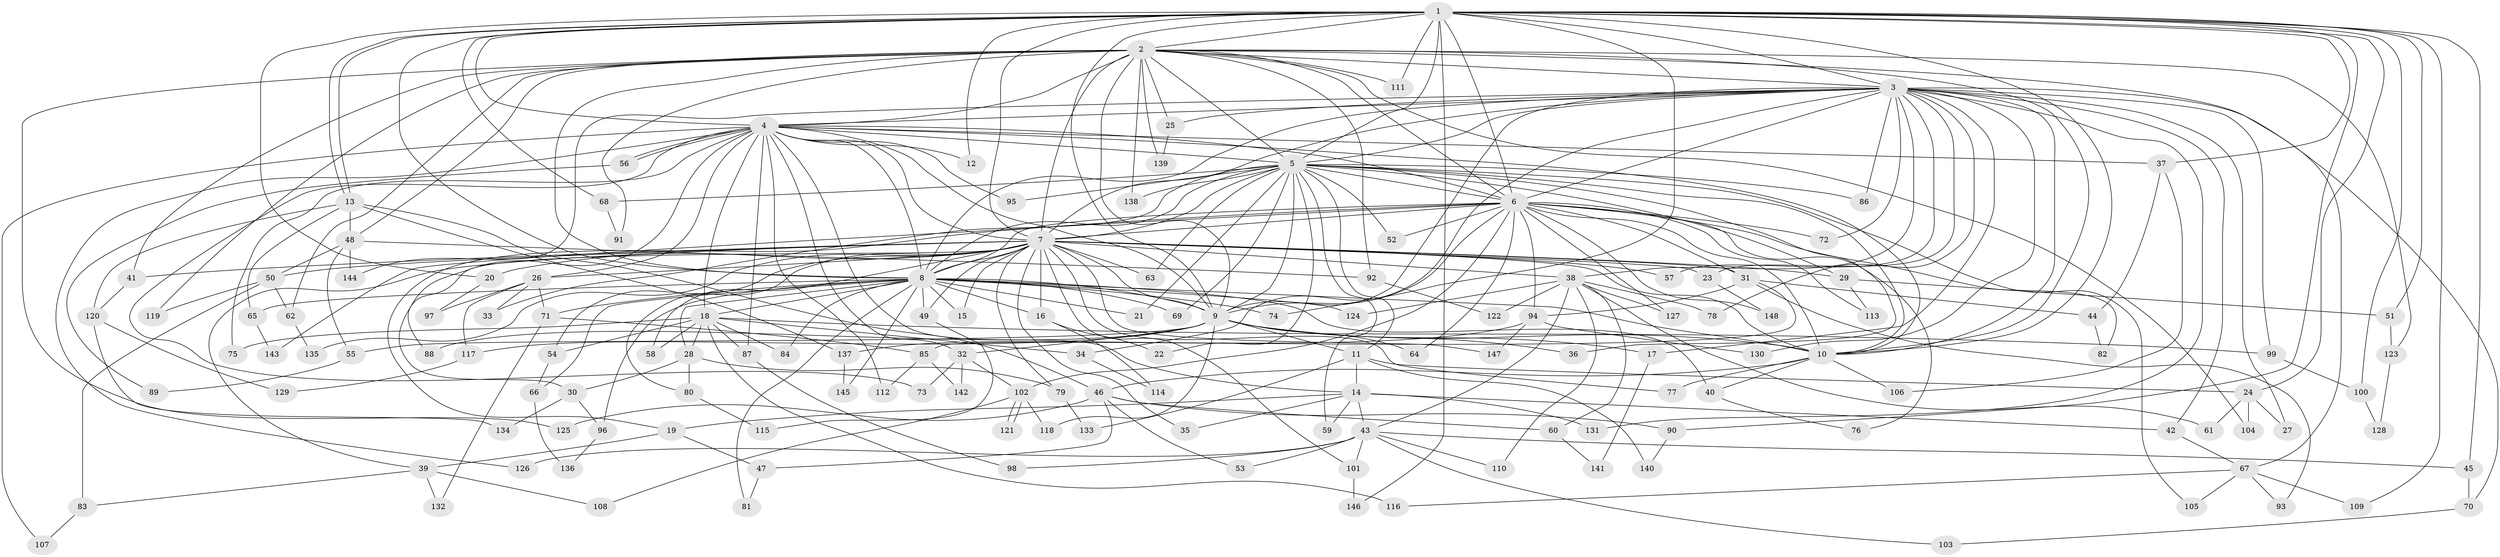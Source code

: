 // coarse degree distribution, {69: 0.009523809523809525, 13: 0.009523809523809525, 12: 0.009523809523809525, 5: 0.05714285714285714, 1: 0.05714285714285714, 6: 0.047619047619047616, 2: 0.5047619047619047, 10: 0.009523809523809525, 9: 0.01904761904761905, 3: 0.21904761904761905, 11: 0.009523809523809525, 4: 0.047619047619047616}
// Generated by graph-tools (version 1.1) at 2025/49/03/04/25 22:49:26]
// undirected, 148 vertices, 321 edges
graph export_dot {
  node [color=gray90,style=filled];
  1;
  2;
  3;
  4;
  5;
  6;
  7;
  8;
  9;
  10;
  11;
  12;
  13;
  14;
  15;
  16;
  17;
  18;
  19;
  20;
  21;
  22;
  23;
  24;
  25;
  26;
  27;
  28;
  29;
  30;
  31;
  32;
  33;
  34;
  35;
  36;
  37;
  38;
  39;
  40;
  41;
  42;
  43;
  44;
  45;
  46;
  47;
  48;
  49;
  50;
  51;
  52;
  53;
  54;
  55;
  56;
  57;
  58;
  59;
  60;
  61;
  62;
  63;
  64;
  65;
  66;
  67;
  68;
  69;
  70;
  71;
  72;
  73;
  74;
  75;
  76;
  77;
  78;
  79;
  80;
  81;
  82;
  83;
  84;
  85;
  86;
  87;
  88;
  89;
  90;
  91;
  92;
  93;
  94;
  95;
  96;
  97;
  98;
  99;
  100;
  101;
  102;
  103;
  104;
  105;
  106;
  107;
  108;
  109;
  110;
  111;
  112;
  113;
  114;
  115;
  116;
  117;
  118;
  119;
  120;
  121;
  122;
  123;
  124;
  125;
  126;
  127;
  128;
  129;
  130;
  131;
  132;
  133;
  134;
  135;
  136;
  137;
  138;
  139;
  140;
  141;
  142;
  143;
  144;
  145;
  146;
  147;
  148;
  1 -- 2;
  1 -- 3;
  1 -- 4;
  1 -- 5;
  1 -- 6;
  1 -- 7;
  1 -- 8;
  1 -- 9;
  1 -- 10;
  1 -- 12;
  1 -- 13;
  1 -- 13;
  1 -- 20;
  1 -- 24;
  1 -- 37;
  1 -- 45;
  1 -- 51;
  1 -- 68;
  1 -- 74;
  1 -- 90;
  1 -- 100;
  1 -- 109;
  1 -- 111;
  1 -- 146;
  2 -- 3;
  2 -- 4;
  2 -- 5;
  2 -- 6;
  2 -- 7;
  2 -- 8;
  2 -- 9;
  2 -- 10;
  2 -- 25;
  2 -- 41;
  2 -- 48;
  2 -- 62;
  2 -- 67;
  2 -- 91;
  2 -- 92;
  2 -- 104;
  2 -- 111;
  2 -- 119;
  2 -- 123;
  2 -- 125;
  2 -- 138;
  2 -- 139;
  3 -- 4;
  3 -- 5;
  3 -- 6;
  3 -- 7;
  3 -- 8;
  3 -- 9;
  3 -- 10;
  3 -- 17;
  3 -- 23;
  3 -- 25;
  3 -- 27;
  3 -- 34;
  3 -- 38;
  3 -- 42;
  3 -- 57;
  3 -- 70;
  3 -- 72;
  3 -- 78;
  3 -- 86;
  3 -- 99;
  3 -- 130;
  3 -- 131;
  3 -- 144;
  4 -- 5;
  4 -- 6;
  4 -- 7;
  4 -- 8;
  4 -- 9;
  4 -- 10;
  4 -- 12;
  4 -- 14;
  4 -- 18;
  4 -- 26;
  4 -- 32;
  4 -- 37;
  4 -- 56;
  4 -- 56;
  4 -- 73;
  4 -- 75;
  4 -- 87;
  4 -- 88;
  4 -- 95;
  4 -- 107;
  4 -- 112;
  4 -- 126;
  5 -- 6;
  5 -- 7;
  5 -- 8;
  5 -- 9;
  5 -- 10;
  5 -- 11;
  5 -- 21;
  5 -- 22;
  5 -- 29;
  5 -- 33;
  5 -- 36;
  5 -- 52;
  5 -- 59;
  5 -- 63;
  5 -- 68;
  5 -- 69;
  5 -- 86;
  5 -- 95;
  5 -- 105;
  5 -- 138;
  6 -- 7;
  6 -- 8;
  6 -- 9;
  6 -- 10;
  6 -- 19;
  6 -- 31;
  6 -- 52;
  6 -- 64;
  6 -- 72;
  6 -- 76;
  6 -- 82;
  6 -- 94;
  6 -- 102;
  6 -- 113;
  6 -- 127;
  6 -- 143;
  6 -- 148;
  7 -- 8;
  7 -- 9;
  7 -- 10;
  7 -- 15;
  7 -- 16;
  7 -- 20;
  7 -- 23;
  7 -- 26;
  7 -- 29;
  7 -- 30;
  7 -- 31;
  7 -- 35;
  7 -- 38;
  7 -- 39;
  7 -- 41;
  7 -- 49;
  7 -- 50;
  7 -- 54;
  7 -- 57;
  7 -- 58;
  7 -- 63;
  7 -- 77;
  7 -- 79;
  7 -- 80;
  7 -- 101;
  7 -- 135;
  7 -- 147;
  8 -- 9;
  8 -- 10;
  8 -- 15;
  8 -- 16;
  8 -- 18;
  8 -- 21;
  8 -- 28;
  8 -- 40;
  8 -- 49;
  8 -- 65;
  8 -- 66;
  8 -- 69;
  8 -- 71;
  8 -- 74;
  8 -- 81;
  8 -- 84;
  8 -- 96;
  8 -- 124;
  8 -- 145;
  9 -- 10;
  9 -- 11;
  9 -- 17;
  9 -- 32;
  9 -- 36;
  9 -- 55;
  9 -- 64;
  9 -- 88;
  9 -- 117;
  9 -- 118;
  10 -- 40;
  10 -- 46;
  10 -- 77;
  10 -- 106;
  11 -- 14;
  11 -- 24;
  11 -- 133;
  11 -- 140;
  13 -- 46;
  13 -- 48;
  13 -- 65;
  13 -- 120;
  13 -- 137;
  14 -- 19;
  14 -- 35;
  14 -- 42;
  14 -- 43;
  14 -- 59;
  14 -- 131;
  16 -- 22;
  16 -- 114;
  17 -- 141;
  18 -- 28;
  18 -- 34;
  18 -- 54;
  18 -- 58;
  18 -- 75;
  18 -- 84;
  18 -- 87;
  18 -- 99;
  18 -- 116;
  19 -- 39;
  19 -- 47;
  20 -- 97;
  23 -- 148;
  24 -- 27;
  24 -- 61;
  24 -- 104;
  25 -- 139;
  26 -- 33;
  26 -- 71;
  26 -- 97;
  26 -- 117;
  28 -- 30;
  28 -- 79;
  28 -- 80;
  29 -- 51;
  29 -- 113;
  30 -- 96;
  30 -- 134;
  31 -- 44;
  31 -- 85;
  31 -- 93;
  31 -- 94;
  32 -- 73;
  32 -- 102;
  32 -- 142;
  34 -- 114;
  37 -- 44;
  37 -- 106;
  38 -- 43;
  38 -- 60;
  38 -- 61;
  38 -- 78;
  38 -- 110;
  38 -- 122;
  38 -- 124;
  38 -- 127;
  39 -- 83;
  39 -- 108;
  39 -- 132;
  40 -- 76;
  41 -- 120;
  42 -- 67;
  43 -- 45;
  43 -- 53;
  43 -- 98;
  43 -- 101;
  43 -- 103;
  43 -- 110;
  43 -- 126;
  44 -- 82;
  45 -- 70;
  46 -- 47;
  46 -- 53;
  46 -- 60;
  46 -- 90;
  46 -- 125;
  47 -- 81;
  48 -- 50;
  48 -- 55;
  48 -- 92;
  48 -- 144;
  49 -- 115;
  50 -- 62;
  50 -- 83;
  50 -- 119;
  51 -- 123;
  54 -- 66;
  55 -- 89;
  56 -- 89;
  60 -- 141;
  62 -- 135;
  65 -- 143;
  66 -- 136;
  67 -- 93;
  67 -- 105;
  67 -- 109;
  67 -- 116;
  68 -- 91;
  70 -- 103;
  71 -- 85;
  71 -- 132;
  79 -- 133;
  80 -- 115;
  83 -- 107;
  85 -- 112;
  85 -- 142;
  87 -- 98;
  90 -- 140;
  92 -- 122;
  94 -- 130;
  94 -- 137;
  94 -- 147;
  96 -- 136;
  99 -- 100;
  100 -- 128;
  101 -- 146;
  102 -- 108;
  102 -- 118;
  102 -- 121;
  102 -- 121;
  117 -- 129;
  120 -- 129;
  120 -- 134;
  123 -- 128;
  137 -- 145;
}
